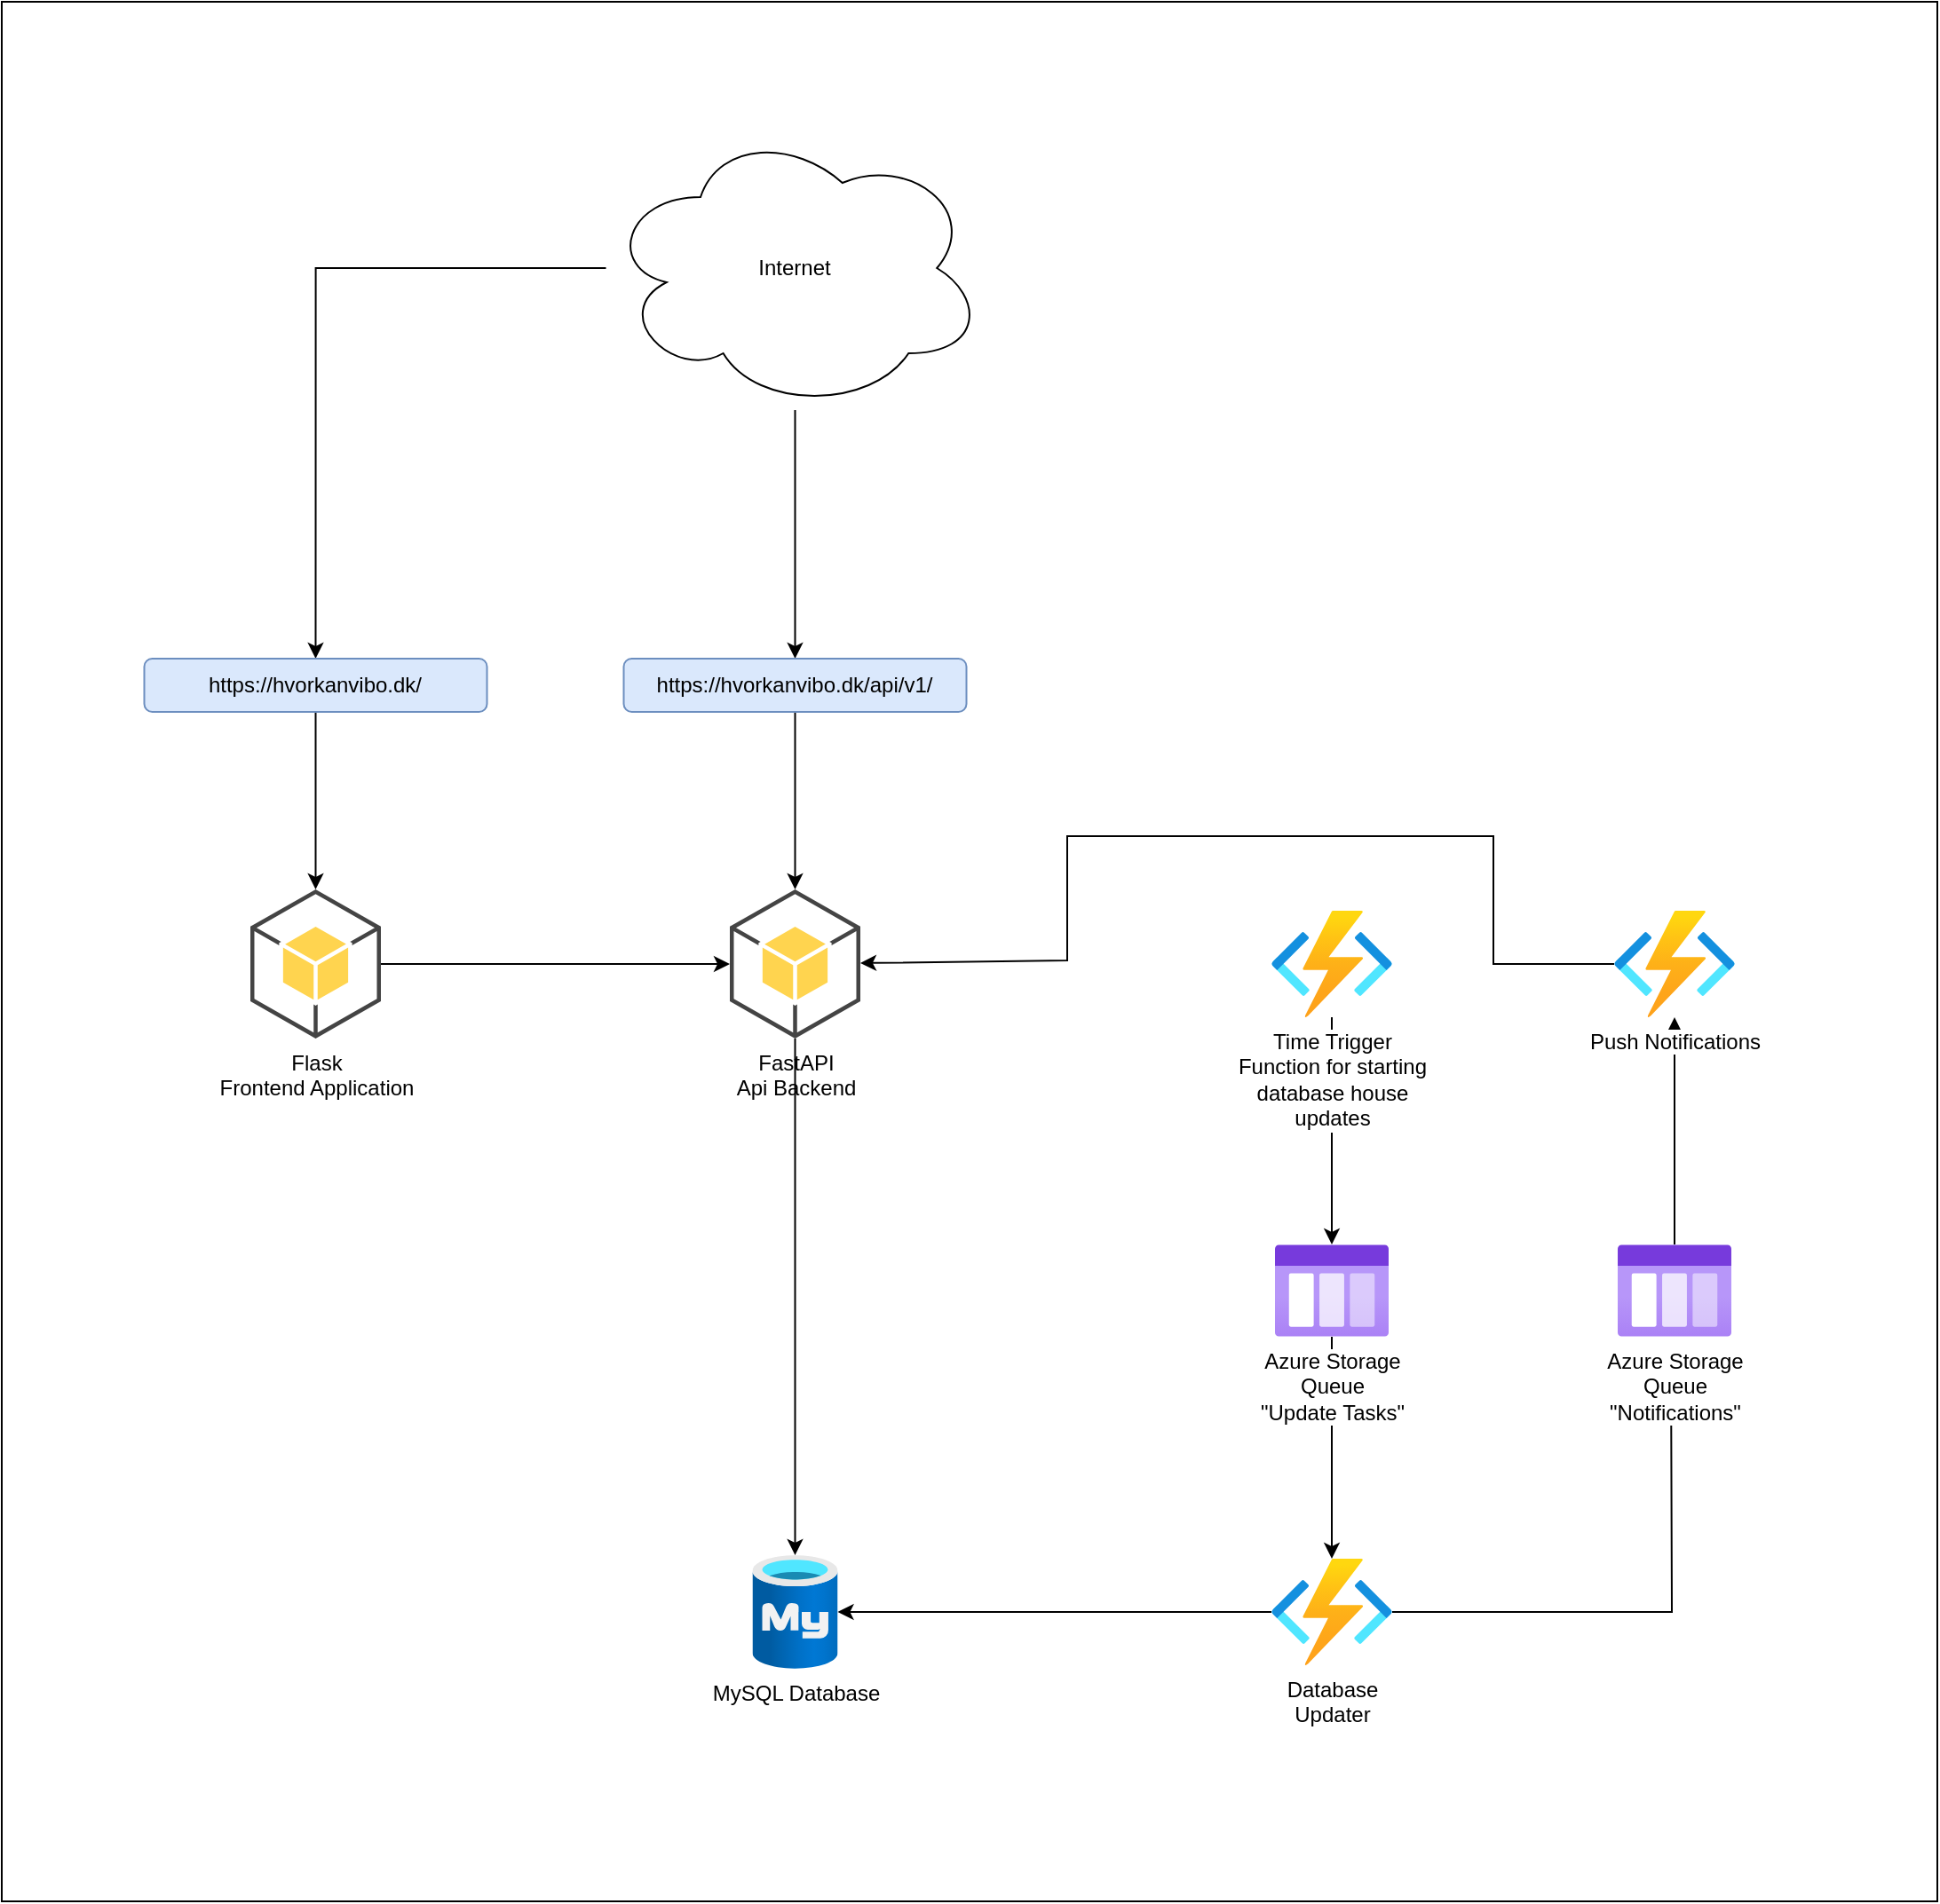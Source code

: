 <mxfile version="20.4.0" type="device"><diagram id="y_-QAKpQFZ1ui6LvLafh" name="Page-1"><mxGraphModel dx="2442" dy="2197" grid="1" gridSize="10" guides="1" tooltips="1" connect="1" arrows="1" fold="1" page="1" pageScale="1" pageWidth="827" pageHeight="1169" math="0" shadow="0"><root><mxCell id="0"/><mxCell id="1" parent="0"/><mxCell id="Re3XyIb-equNJovL8DGK-18" value="" style="rounded=0;whiteSpace=wrap;html=1;" vertex="1" parent="1"><mxGeometry x="-20" y="-280" width="1090" height="1070" as="geometry"/></mxCell><mxCell id="hjsrWcVu4tZBr0NDPQ6z-6" style="edgeStyle=orthogonalEdgeStyle;rounded=0;orthogonalLoop=1;jettySize=auto;html=1;" parent="1" source="hjsrWcVu4tZBr0NDPQ6z-1" target="hjsrWcVu4tZBr0NDPQ6z-2" edge="1"><mxGeometry relative="1" as="geometry"/></mxCell><mxCell id="hjsrWcVu4tZBr0NDPQ6z-23" style="edgeStyle=orthogonalEdgeStyle;rounded=0;orthogonalLoop=1;jettySize=auto;html=1;exitX=0.5;exitY=1;exitDx=0;exitDy=0;exitPerimeter=0;" parent="1" source="hjsrWcVu4tZBr0NDPQ6z-2" target="hjsrWcVu4tZBr0NDPQ6z-7" edge="1"><mxGeometry relative="1" as="geometry"/></mxCell><mxCell id="hjsrWcVu4tZBr0NDPQ6z-7" value="MySQL Database" style="aspect=fixed;html=1;points=[];align=center;image;fontSize=12;image=img/lib/azure2/databases/Azure_Database_MySQL_Server.svg;" parent="1" vertex="1"><mxGeometry x="402.75" y="595" width="48" height="64" as="geometry"/></mxCell><mxCell id="hjsrWcVu4tZBr0NDPQ6z-15" style="edgeStyle=orthogonalEdgeStyle;rounded=0;orthogonalLoop=1;jettySize=auto;html=1;entryX=0.5;entryY=0;entryDx=0;entryDy=0;" parent="1" source="hjsrWcVu4tZBr0NDPQ6z-12" target="hjsrWcVu4tZBr0NDPQ6z-13" edge="1"><mxGeometry relative="1" as="geometry"/></mxCell><mxCell id="hjsrWcVu4tZBr0NDPQ6z-16" style="edgeStyle=orthogonalEdgeStyle;rounded=0;orthogonalLoop=1;jettySize=auto;html=1;entryX=0.5;entryY=0;entryDx=0;entryDy=0;" parent="1" source="hjsrWcVu4tZBr0NDPQ6z-12" target="hjsrWcVu4tZBr0NDPQ6z-14" edge="1"><mxGeometry relative="1" as="geometry"/></mxCell><mxCell id="hjsrWcVu4tZBr0NDPQ6z-12" value="Internet" style="ellipse;shape=cloud;whiteSpace=wrap;html=1;" parent="1" vertex="1"><mxGeometry x="320.25" y="-210" width="213" height="160" as="geometry"/></mxCell><mxCell id="hjsrWcVu4tZBr0NDPQ6z-17" style="edgeStyle=orthogonalEdgeStyle;rounded=0;orthogonalLoop=1;jettySize=auto;html=1;entryX=0.5;entryY=0;entryDx=0;entryDy=0;entryPerimeter=0;" parent="1" source="hjsrWcVu4tZBr0NDPQ6z-13" target="hjsrWcVu4tZBr0NDPQ6z-1" edge="1"><mxGeometry relative="1" as="geometry"/></mxCell><mxCell id="hjsrWcVu4tZBr0NDPQ6z-13" value="https://hvorkanvibo.dk/" style="rounded=1;whiteSpace=wrap;html=1;fillColor=#dae8fc;strokeColor=#6c8ebf;" parent="1" vertex="1"><mxGeometry x="60.25" y="90" width="193" height="30" as="geometry"/></mxCell><mxCell id="hjsrWcVu4tZBr0NDPQ6z-18" style="edgeStyle=orthogonalEdgeStyle;rounded=0;orthogonalLoop=1;jettySize=auto;html=1;entryX=0.5;entryY=0;entryDx=0;entryDy=0;entryPerimeter=0;" parent="1" source="hjsrWcVu4tZBr0NDPQ6z-14" target="hjsrWcVu4tZBr0NDPQ6z-2" edge="1"><mxGeometry relative="1" as="geometry"/></mxCell><mxCell id="hjsrWcVu4tZBr0NDPQ6z-14" value="https://hvorkanvibo.dk/api/v1/" style="rounded=1;whiteSpace=wrap;html=1;fillColor=#dae8fc;strokeColor=#6c8ebf;" parent="1" vertex="1"><mxGeometry x="330.25" y="90" width="193" height="30" as="geometry"/></mxCell><mxCell id="hjsrWcVu4tZBr0NDPQ6z-2" value="FastAPI&lt;br&gt;Api Backend" style="outlineConnect=0;dashed=0;verticalLabelPosition=bottom;verticalAlign=top;align=center;html=1;shape=mxgraph.aws3.android;fillColor=#FFD44F;gradientColor=none;" parent="1" vertex="1"><mxGeometry x="390" y="220" width="73.5" height="84" as="geometry"/></mxCell><mxCell id="hjsrWcVu4tZBr0NDPQ6z-1" value="Flask&lt;br&gt;Frontend Application" style="outlineConnect=0;dashed=0;verticalLabelPosition=bottom;verticalAlign=top;align=center;html=1;shape=mxgraph.aws3.android;fillColor=#FFD44F;gradientColor=none;" parent="1" vertex="1"><mxGeometry x="120" y="220" width="73.5" height="84" as="geometry"/></mxCell><mxCell id="Re3XyIb-equNJovL8DGK-8" style="edgeStyle=orthogonalEdgeStyle;rounded=0;orthogonalLoop=1;jettySize=auto;html=1;" edge="1" parent="1" source="hjsrWcVu4tZBr0NDPQ6z-26" target="Re3XyIb-equNJovL8DGK-7"><mxGeometry relative="1" as="geometry"/></mxCell><mxCell id="hjsrWcVu4tZBr0NDPQ6z-26" value="Azure Storage&lt;br&gt;Queue&lt;br&gt;&quot;Update Tasks&quot;" style="aspect=fixed;html=1;points=[];align=center;image;fontSize=12;image=img/lib/azure2/general/Storage_Queue.svg;" parent="1" vertex="1"><mxGeometry x="697" y="420" width="64" height="52" as="geometry"/></mxCell><mxCell id="Re3XyIb-equNJovL8DGK-3" value="" style="shape=image;html=1;verticalAlign=top;verticalLabelPosition=bottom;labelBackgroundColor=#ffffff;imageAspect=0;aspect=fixed;image=https://cdn1.iconfinder.com/data/icons/unicons-line-vol-3/24/docker-128.png" vertex="1" parent="1"><mxGeometry x="90" y="210" width="60" height="60" as="geometry"/></mxCell><mxCell id="Re3XyIb-equNJovL8DGK-4" value="" style="shape=image;html=1;verticalAlign=top;verticalLabelPosition=bottom;labelBackgroundColor=#ffffff;imageAspect=0;aspect=fixed;image=https://cdn1.iconfinder.com/data/icons/unicons-line-vol-3/24/docker-128.png" vertex="1" parent="1"><mxGeometry x="360" y="210" width="60" height="60" as="geometry"/></mxCell><mxCell id="Re3XyIb-equNJovL8DGK-5" value="" style="shape=image;html=1;verticalAlign=top;verticalLabelPosition=bottom;labelBackgroundColor=#ffffff;imageAspect=0;aspect=fixed;image=https://cdn1.iconfinder.com/data/icons/unicons-line-vol-3/24/docker-128.png" vertex="1" parent="1"><mxGeometry x="670" y="210" width="60" height="60" as="geometry"/></mxCell><mxCell id="Re3XyIb-equNJovL8DGK-6" value="" style="shape=image;html=1;verticalAlign=top;verticalLabelPosition=bottom;labelBackgroundColor=#ffffff;imageAspect=0;aspect=fixed;image=https://cdn1.iconfinder.com/data/icons/unicons-line-vol-3/24/docker-128.png" vertex="1" parent="1"><mxGeometry x="670" y="570" width="60" height="60" as="geometry"/></mxCell><mxCell id="Re3XyIb-equNJovL8DGK-9" style="edgeStyle=orthogonalEdgeStyle;rounded=0;orthogonalLoop=1;jettySize=auto;html=1;" edge="1" parent="1" source="Re3XyIb-equNJovL8DGK-7" target="hjsrWcVu4tZBr0NDPQ6z-7"><mxGeometry relative="1" as="geometry"/></mxCell><mxCell id="Re3XyIb-equNJovL8DGK-11" style="edgeStyle=orthogonalEdgeStyle;rounded=0;orthogonalLoop=1;jettySize=auto;html=1;" edge="1" parent="1" source="Re3XyIb-equNJovL8DGK-7"><mxGeometry relative="1" as="geometry"><mxPoint x="920" y="480" as="targetPoint"/></mxGeometry></mxCell><mxCell id="Re3XyIb-equNJovL8DGK-7" value="Database&lt;br&gt;Updater" style="aspect=fixed;html=1;points=[];align=center;image;fontSize=12;image=img/lib/azure2/compute/Function_Apps.svg;" vertex="1" parent="1"><mxGeometry x="695" y="597" width="68" height="60" as="geometry"/></mxCell><mxCell id="Re3XyIb-equNJovL8DGK-13" style="edgeStyle=orthogonalEdgeStyle;rounded=0;orthogonalLoop=1;jettySize=auto;html=1;" edge="1" parent="1" source="Re3XyIb-equNJovL8DGK-10" target="Re3XyIb-equNJovL8DGK-12"><mxGeometry relative="1" as="geometry"/></mxCell><mxCell id="Re3XyIb-equNJovL8DGK-10" value="Azure Storage&lt;br&gt;Queue&lt;br&gt;&quot;Notifications&quot;" style="aspect=fixed;html=1;points=[];align=center;image;fontSize=12;image=img/lib/azure2/general/Storage_Queue.svg;" vertex="1" parent="1"><mxGeometry x="890" y="420" width="64" height="52" as="geometry"/></mxCell><mxCell id="Re3XyIb-equNJovL8DGK-12" value="Push Notifications" style="aspect=fixed;html=1;points=[];align=center;image;fontSize=12;image=img/lib/azure2/compute/Function_Apps.svg;" vertex="1" parent="1"><mxGeometry x="888" y="232" width="68" height="60" as="geometry"/></mxCell><mxCell id="Re3XyIb-equNJovL8DGK-14" value="" style="shape=image;html=1;verticalAlign=top;verticalLabelPosition=bottom;labelBackgroundColor=#ffffff;imageAspect=0;aspect=fixed;image=https://cdn1.iconfinder.com/data/icons/unicons-line-vol-3/24/docker-128.png" vertex="1" parent="1"><mxGeometry x="860" y="210" width="60" height="60" as="geometry"/></mxCell><mxCell id="Re3XyIb-equNJovL8DGK-16" style="edgeStyle=orthogonalEdgeStyle;rounded=0;orthogonalLoop=1;jettySize=auto;html=1;" edge="1" parent="1" source="Re3XyIb-equNJovL8DGK-15" target="hjsrWcVu4tZBr0NDPQ6z-26"><mxGeometry relative="1" as="geometry"/></mxCell><mxCell id="Re3XyIb-equNJovL8DGK-15" value="Time Trigger&lt;br&gt;Function for starting&lt;br&gt;database house&lt;br&gt;updates" style="aspect=fixed;html=1;points=[];align=center;image;fontSize=12;image=img/lib/azure2/compute/Function_Apps.svg;" vertex="1" parent="1"><mxGeometry x="695" y="232" width="68" height="60" as="geometry"/></mxCell><mxCell id="Re3XyIb-equNJovL8DGK-17" value="" style="endArrow=classic;html=1;rounded=0;" edge="1" parent="1" source="Re3XyIb-equNJovL8DGK-12" target="hjsrWcVu4tZBr0NDPQ6z-2"><mxGeometry width="50" height="50" relative="1" as="geometry"><mxPoint x="720" y="200" as="sourcePoint"/><mxPoint x="770" y="150" as="targetPoint"/><Array as="points"><mxPoint x="820" y="262"/><mxPoint x="820" y="190"/><mxPoint x="580" y="190"/><mxPoint x="580" y="260"/></Array></mxGeometry></mxCell></root></mxGraphModel></diagram></mxfile>